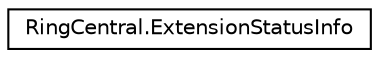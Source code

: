 digraph "Graphical Class Hierarchy"
{
 // LATEX_PDF_SIZE
  edge [fontname="Helvetica",fontsize="10",labelfontname="Helvetica",labelfontsize="10"];
  node [fontname="Helvetica",fontsize="10",shape=record];
  rankdir="LR";
  Node0 [label="RingCentral.ExtensionStatusInfo",height=0.2,width=0.4,color="black", fillcolor="white", style="filled",URL="$classRingCentral_1_1ExtensionStatusInfo.html",tooltip="Status information (reason, comment). Returned for 'Disabled' status only"];
}
